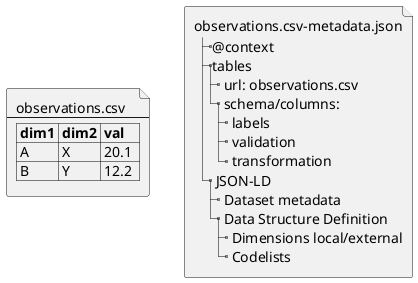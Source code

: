 @startuml
file csv as "observations.csv
--
|= dim1 |= dim2 |= val  |
| A     | X     | 20.1  |
| B     | Y     | 12.2  |
"

file json as "observations.csv-metadata.json
|_@context
|_tables
  |_ url: observations.csv
  |_ schema/columns:
    |_ labels
    |_ validation
    |_ transformation
|_ JSON-LD
  |_ Dataset metadata
  |_ Data Structure Definition
    |_ Dimensions local/external
    |_ Codelists
"
@enduml